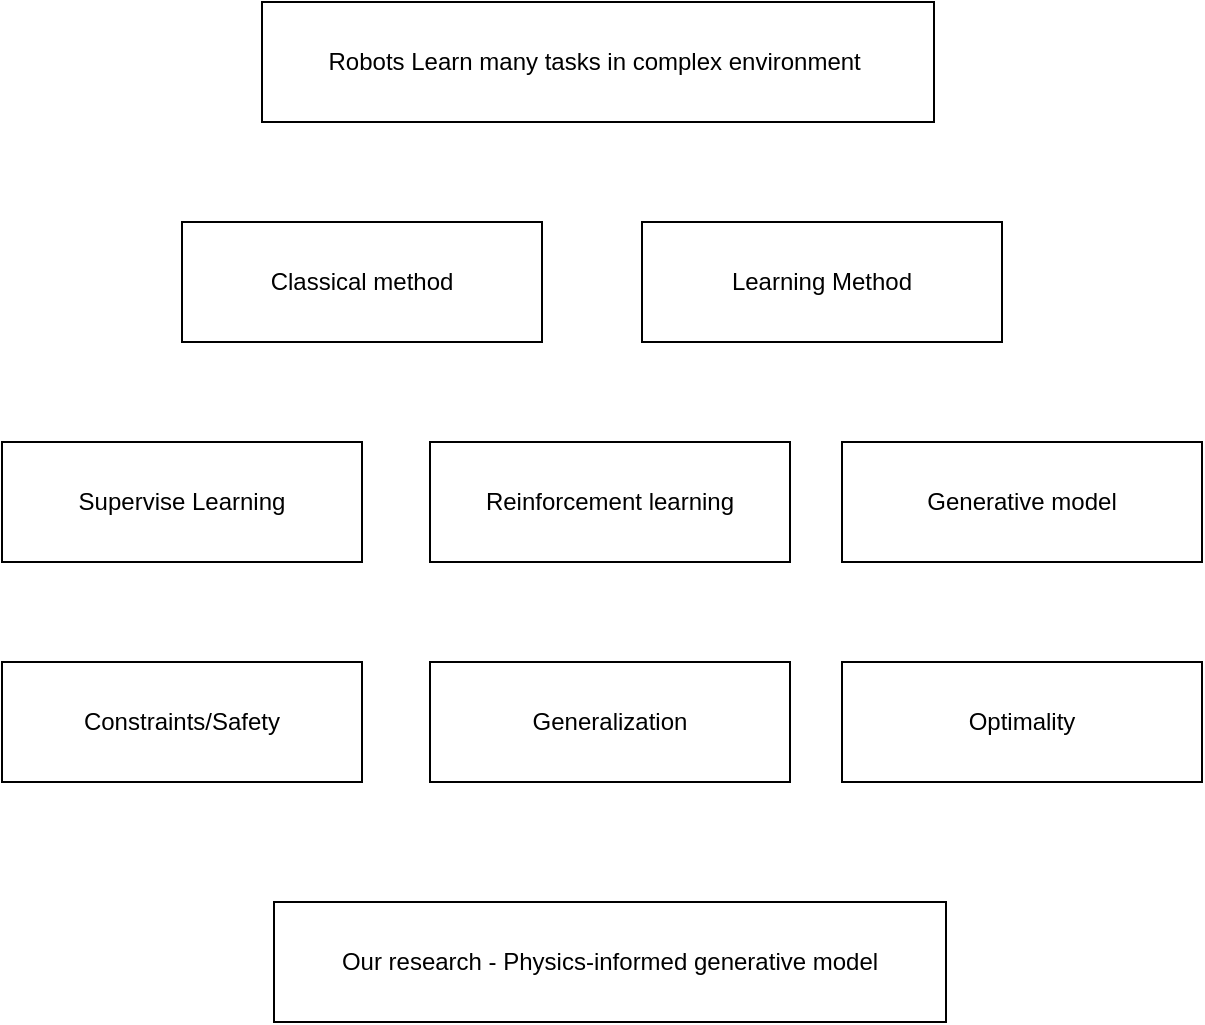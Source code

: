 <mxfile version="26.0.6">
  <diagram name="Page-1" id="wOB_9WMUOYio087HsXXo">
    <mxGraphModel dx="1597" dy="889" grid="1" gridSize="10" guides="1" tooltips="1" connect="1" arrows="1" fold="1" page="1" pageScale="1" pageWidth="827" pageHeight="1169" math="0" shadow="0">
      <root>
        <mxCell id="0" />
        <mxCell id="1" parent="0" />
        <mxCell id="BNkQrNhKQa_8A1IRFI8Z-1" value="Robots Learn many tasks in complex environment&amp;nbsp;" style="rounded=0;whiteSpace=wrap;html=1;" vertex="1" parent="1">
          <mxGeometry x="240" y="140" width="336" height="60" as="geometry" />
        </mxCell>
        <mxCell id="BNkQrNhKQa_8A1IRFI8Z-2" value="Classical method" style="rounded=0;whiteSpace=wrap;html=1;" vertex="1" parent="1">
          <mxGeometry x="200" y="250" width="180" height="60" as="geometry" />
        </mxCell>
        <mxCell id="BNkQrNhKQa_8A1IRFI8Z-3" value="Learning Method" style="rounded=0;whiteSpace=wrap;html=1;" vertex="1" parent="1">
          <mxGeometry x="430" y="250" width="180" height="60" as="geometry" />
        </mxCell>
        <mxCell id="BNkQrNhKQa_8A1IRFI8Z-4" value="Supervise Learning" style="rounded=0;whiteSpace=wrap;html=1;" vertex="1" parent="1">
          <mxGeometry x="110" y="360" width="180" height="60" as="geometry" />
        </mxCell>
        <mxCell id="BNkQrNhKQa_8A1IRFI8Z-5" value="Reinforcement learning" style="rounded=0;whiteSpace=wrap;html=1;" vertex="1" parent="1">
          <mxGeometry x="324" y="360" width="180" height="60" as="geometry" />
        </mxCell>
        <mxCell id="BNkQrNhKQa_8A1IRFI8Z-6" value="Generative model" style="rounded=0;whiteSpace=wrap;html=1;" vertex="1" parent="1">
          <mxGeometry x="530" y="360" width="180" height="60" as="geometry" />
        </mxCell>
        <mxCell id="BNkQrNhKQa_8A1IRFI8Z-7" value="Constraints/Safety" style="rounded=0;whiteSpace=wrap;html=1;" vertex="1" parent="1">
          <mxGeometry x="110" y="470" width="180" height="60" as="geometry" />
        </mxCell>
        <mxCell id="BNkQrNhKQa_8A1IRFI8Z-8" value="Generalization" style="rounded=0;whiteSpace=wrap;html=1;" vertex="1" parent="1">
          <mxGeometry x="324" y="470" width="180" height="60" as="geometry" />
        </mxCell>
        <mxCell id="BNkQrNhKQa_8A1IRFI8Z-9" value="Optimality" style="rounded=0;whiteSpace=wrap;html=1;" vertex="1" parent="1">
          <mxGeometry x="530" y="470" width="180" height="60" as="geometry" />
        </mxCell>
        <mxCell id="BNkQrNhKQa_8A1IRFI8Z-11" value="Our research - Physics-informed generative model" style="rounded=0;whiteSpace=wrap;html=1;" vertex="1" parent="1">
          <mxGeometry x="246" y="590" width="336" height="60" as="geometry" />
        </mxCell>
      </root>
    </mxGraphModel>
  </diagram>
</mxfile>
